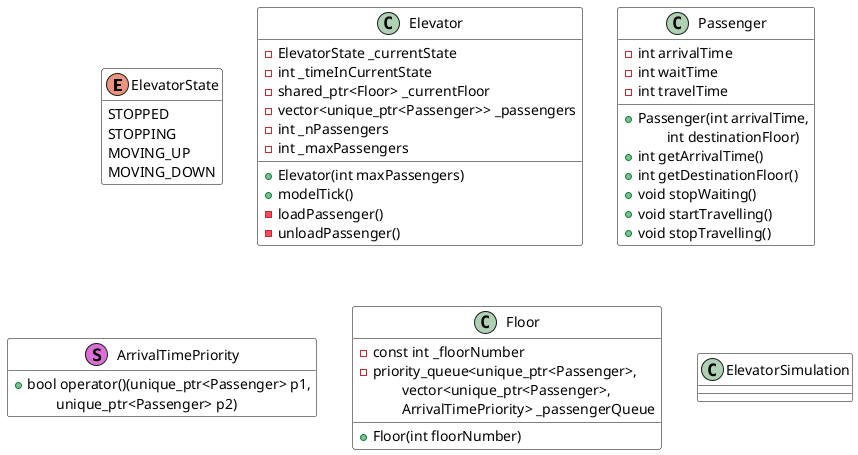 @startuml

skinparam ClassBorderColor black
skinparam ClassBackgroundColor white

enum ElevatorState {
    STOPPED
    STOPPING
    MOVING_UP
    MOVING_DOWN
}
hide ElevatorState methods

class Elevator {
    -ElevatorState _currentState
    -int _timeInCurrentState
    -shared_ptr<Floor> _currentFloor
    -vector<unique_ptr<Passenger>> _passengers
    -int _nPassengers
    -int _maxPassengers
    +Elevator(int maxPassengers)
    +modelTick()
    -loadPassenger()
    -unloadPassenger()
}

class Passenger {
    -int arrivalTime
    -int waitTime
    -int travelTime
    +Passenger(int arrivalTime,
        \tint destinationFloor)
    +int getArrivalTime()
    +int getDestinationFloor()
    +void stopWaiting()
    +void startTravelling()
    +void stopTravelling()
}

class ArrivalTimePriority <<S, orchid>> {
    +bool operator()(unique_ptr<Passenger> p1,
        \tunique_ptr<Passenger> p2)
}
hide ArrivalTimePriority attributes

class Floor {
    -const int _floorNumber
    -priority_queue<unique_ptr<Passenger>,
        \tvector<unique_ptr<Passenger>,
        \tArrivalTimePriority> _passengerQueue
    +Floor(int floorNumber)

}

class ElevatorSimulation {

}



@enduml